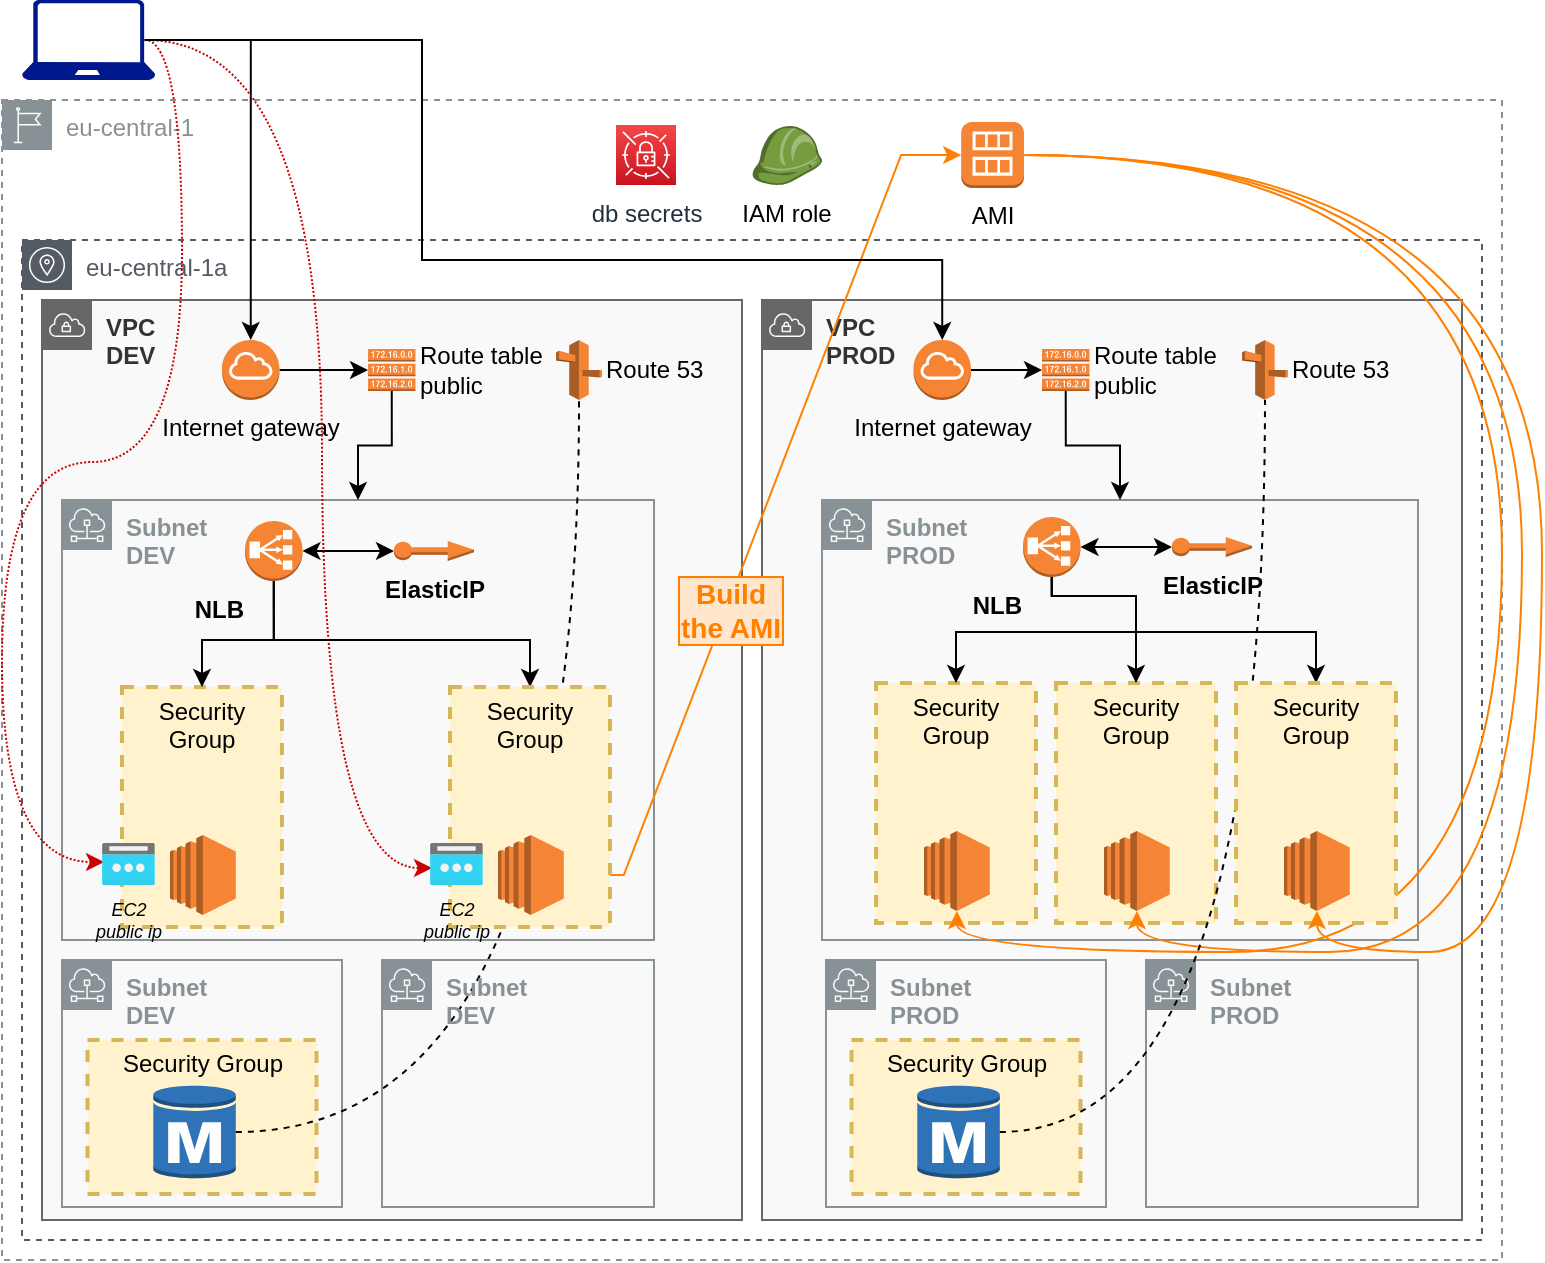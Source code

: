 <mxfile version="13.9.9" type="github">
  <diagram id="UUgaOf1F6qNWSPvY_eEi" name="Page-1">
    <mxGraphModel dx="946" dy="662" grid="1" gridSize="10" guides="1" tooltips="1" connect="1" arrows="1" fold="1" page="1" pageScale="1" pageWidth="827" pageHeight="1169" math="0" shadow="0">
      <root>
        <mxCell id="0" />
        <mxCell id="1" parent="0" />
        <mxCell id="LLyH-jrI4SZby10niK_6-6" value="eu-central-1" style="outlineConnect=0;gradientColor=none;html=1;whiteSpace=wrap;fontSize=12;fontStyle=0;shape=mxgraph.aws4.group;grIcon=mxgraph.aws4.group_region;strokeColor=#879196;fillColor=none;verticalAlign=top;align=left;spacingLeft=30;fontColor=#879196;dashed=1;" parent="1" vertex="1">
          <mxGeometry x="40" y="80" width="750" height="580" as="geometry" />
        </mxCell>
        <mxCell id="LLyH-jrI4SZby10niK_6-10" value="eu-central-1a" style="outlineConnect=0;gradientColor=none;html=1;whiteSpace=wrap;fontSize=12;fontStyle=0;shape=mxgraph.aws4.group;grIcon=mxgraph.aws4.group_availability_zone;strokeColor=#545B64;fillColor=none;verticalAlign=top;align=left;spacingLeft=30;fontColor=#545B64;dashed=1;" parent="1" vertex="1">
          <mxGeometry x="50" y="150" width="730" height="500" as="geometry" />
        </mxCell>
        <mxCell id="FU5zcwVCU_c94r31TygK-25" value="&lt;b&gt;VPC &lt;br&gt;PROD&lt;/b&gt;" style="outlineConnect=0;html=1;whiteSpace=wrap;fontSize=12;fontStyle=0;shape=mxgraph.aws4.group;grIcon=mxgraph.aws4.group_vpc;strokeColor=#666666;fillColor=#f5f5f5;verticalAlign=top;align=left;spacingLeft=30;dashed=0;fillOpacity=60;fontColor=#333333;" vertex="1" parent="1">
          <mxGeometry x="420" y="180" width="350" height="460" as="geometry" />
        </mxCell>
        <mxCell id="LLyH-jrI4SZby10niK_6-5" value="&lt;b&gt;VPC &lt;br&gt;DEV&lt;/b&gt;" style="outlineConnect=0;html=1;whiteSpace=wrap;fontSize=12;fontStyle=0;shape=mxgraph.aws4.group;grIcon=mxgraph.aws4.group_vpc;strokeColor=#666666;fillColor=#f5f5f5;verticalAlign=top;align=left;spacingLeft=30;dashed=0;fillOpacity=60;fontColor=#333333;" parent="1" vertex="1">
          <mxGeometry x="60" y="180" width="350" height="460" as="geometry" />
        </mxCell>
        <mxCell id="LLyH-jrI4SZby10niK_6-4" value="&lt;b&gt;Subnet &lt;br&gt;DEV&lt;/b&gt;" style="outlineConnect=0;gradientColor=none;html=1;whiteSpace=wrap;fontSize=12;fontStyle=0;shape=mxgraph.aws4.group;grIcon=mxgraph.aws4.group_subnet;strokeColor=#879196;fillColor=none;verticalAlign=top;align=left;spacingLeft=30;fontColor=#879196;dashed=0;" parent="1" vertex="1">
          <mxGeometry x="70" y="280" width="296" height="220" as="geometry" />
        </mxCell>
        <mxCell id="LLyH-jrI4SZby10niK_6-27" style="edgeStyle=orthogonalEdgeStyle;rounded=0;orthogonalLoop=1;jettySize=auto;html=1;exitX=1;exitY=0.5;exitDx=0;exitDy=0;exitPerimeter=0;entryX=0;entryY=0.5;entryDx=0;entryDy=0;entryPerimeter=0;" parent="1" source="LLyH-jrI4SZby10niK_6-2" target="LLyH-jrI4SZby10niK_6-19" edge="1">
          <mxGeometry relative="1" as="geometry" />
        </mxCell>
        <mxCell id="LLyH-jrI4SZby10niK_6-2" value="Internet gateway" style="outlineConnect=0;dashed=0;verticalLabelPosition=bottom;verticalAlign=top;align=center;html=1;shape=mxgraph.aws3.internet_gateway;fillColor=#F58534;gradientColor=none;" parent="1" vertex="1">
          <mxGeometry x="150" y="200" width="28.75" height="30" as="geometry" />
        </mxCell>
        <mxCell id="LLyH-jrI4SZby10niK_6-28" style="edgeStyle=orthogonalEdgeStyle;rounded=0;orthogonalLoop=1;jettySize=auto;html=1;exitX=0.92;exitY=0.5;exitDx=0;exitDy=0;exitPerimeter=0;entryX=0.5;entryY=0;entryDx=0;entryDy=0;entryPerimeter=0;" parent="1" source="LLyH-jrI4SZby10niK_6-12" target="LLyH-jrI4SZby10niK_6-2" edge="1">
          <mxGeometry relative="1" as="geometry" />
        </mxCell>
        <mxCell id="FU5zcwVCU_c94r31TygK-44" style="edgeStyle=orthogonalEdgeStyle;rounded=0;orthogonalLoop=1;jettySize=auto;html=1;exitX=0.92;exitY=0.5;exitDx=0;exitDy=0;exitPerimeter=0;entryX=0.038;entryY=0.449;entryDx=0;entryDy=0;entryPerimeter=0;labelBackgroundColor=none;fontSize=9;fontColor=#000000;align=center;curved=1;dashed=1;dashPattern=1 1;strokeColor=#CC0000;" edge="1" parent="1" source="LLyH-jrI4SZby10niK_6-12" target="FU5zcwVCU_c94r31TygK-41">
          <mxGeometry relative="1" as="geometry">
            <Array as="points">
              <mxPoint x="130" y="50" />
              <mxPoint x="130" y="261" />
              <mxPoint x="40" y="261" />
              <mxPoint x="40" y="461" />
            </Array>
          </mxGeometry>
        </mxCell>
        <mxCell id="FU5zcwVCU_c94r31TygK-46" style="edgeStyle=orthogonalEdgeStyle;curved=1;rounded=0;orthogonalLoop=1;jettySize=auto;html=1;exitX=0.92;exitY=0.5;exitDx=0;exitDy=0;exitPerimeter=0;entryX=0.038;entryY=0.591;entryDx=0;entryDy=0;entryPerimeter=0;dashed=1;dashPattern=1 1;labelBackgroundColor=none;strokeColor=#CC0000;fontSize=9;fontColor=#000000;align=center;" edge="1" parent="1" source="LLyH-jrI4SZby10niK_6-12" target="FU5zcwVCU_c94r31TygK-43">
          <mxGeometry relative="1" as="geometry">
            <Array as="points">
              <mxPoint x="200" y="50" />
              <mxPoint x="200" y="464" />
            </Array>
          </mxGeometry>
        </mxCell>
        <mxCell id="LLyH-jrI4SZby10niK_6-12" value="" style="aspect=fixed;pointerEvents=1;shadow=0;dashed=0;html=1;strokeColor=none;labelPosition=center;verticalLabelPosition=bottom;verticalAlign=top;align=center;fillColor=#00188D;shape=mxgraph.azure.laptop" parent="1" vertex="1">
          <mxGeometry x="50" y="30" width="66.66" height="40" as="geometry" />
        </mxCell>
        <mxCell id="LLyH-jrI4SZby10niK_6-16" value="&lt;b&gt;Subnet&lt;br&gt;PROD&lt;/b&gt;" style="outlineConnect=0;gradientColor=none;html=1;whiteSpace=wrap;fontSize=12;fontStyle=0;shape=mxgraph.aws4.group;grIcon=mxgraph.aws4.group_subnet;strokeColor=#879196;fillColor=none;verticalAlign=top;align=left;spacingLeft=30;fontColor=#879196;dashed=0;" parent="1" vertex="1">
          <mxGeometry x="450" y="280" width="298" height="220" as="geometry" />
        </mxCell>
        <mxCell id="LLyH-jrI4SZby10niK_6-24" style="edgeStyle=orthogonalEdgeStyle;rounded=0;orthogonalLoop=1;jettySize=auto;html=1;exitX=0.5;exitY=1;exitDx=0;exitDy=0;exitPerimeter=0;" parent="1" source="LLyH-jrI4SZby10niK_6-19" target="LLyH-jrI4SZby10niK_6-4" edge="1">
          <mxGeometry relative="1" as="geometry" />
        </mxCell>
        <mxCell id="LLyH-jrI4SZby10niK_6-19" value="Route table&lt;br&gt;public" style="outlineConnect=0;dashed=0;verticalLabelPosition=middle;verticalAlign=middle;align=left;html=1;shape=mxgraph.aws3.route_table;fillColor=#F58536;gradientColor=none;labelPosition=right;" parent="1" vertex="1">
          <mxGeometry x="223.02" y="204.5" width="23.71" height="21" as="geometry" />
        </mxCell>
        <mxCell id="Gg3K2ls2yGk3OWGE8Ab6-3" value="Route 53" style="outlineConnect=0;dashed=0;verticalLabelPosition=middle;verticalAlign=middle;align=left;html=1;shape=mxgraph.aws3.route_53;fillColor=#F58536;gradientColor=none;labelPosition=right;" parent="1" vertex="1">
          <mxGeometry x="317.02" y="200" width="22.98" height="30" as="geometry" />
        </mxCell>
        <mxCell id="WJ81USQerfGTGFu2v-6j-1" value="IAM role" style="outlineConnect=0;dashed=0;verticalLabelPosition=bottom;verticalAlign=top;align=center;html=1;shape=mxgraph.aws3.role;fillColor=#759C3E;gradientColor=none;" parent="1" vertex="1">
          <mxGeometry x="414.93" y="93" width="35.07" height="29.5" as="geometry" />
        </mxCell>
        <mxCell id="WJ81USQerfGTGFu2v-6j-3" value="db secrets" style="outlineConnect=0;fontColor=#232F3E;gradientColor=#F54749;gradientDirection=north;fillColor=#C7131F;strokeColor=#ffffff;dashed=0;verticalLabelPosition=bottom;verticalAlign=top;align=center;html=1;fontSize=12;fontStyle=0;aspect=fixed;shape=mxgraph.aws4.resourceIcon;resIcon=mxgraph.aws4.secrets_manager;" parent="1" vertex="1">
          <mxGeometry x="347" y="92.5" width="30" height="30" as="geometry" />
        </mxCell>
        <mxCell id="mmzX4yjb0Bl6ZRDBmCqj-1" value="Security Group" style="fontStyle=0;verticalAlign=top;align=center;spacingTop=-2;fillColor=#fff2cc;rounded=0;whiteSpace=wrap;html=1;strokeColor=#d6b656;strokeWidth=2;dashed=1;container=1;collapsible=0;expand=0;recursiveResize=0;" parent="1" vertex="1">
          <mxGeometry x="100" y="373.5" width="80" height="120" as="geometry" />
        </mxCell>
        <mxCell id="mmzX4yjb0Bl6ZRDBmCqj-2" value="" style="outlineConnect=0;dashed=0;verticalLabelPosition=bottom;verticalAlign=top;align=center;html=1;shape=mxgraph.aws3.ec2;fillColor=#F58534;gradientColor=none;" parent="mmzX4yjb0Bl6ZRDBmCqj-1" vertex="1">
          <mxGeometry x="24.0" y="74" width="32.9" height="40" as="geometry" />
        </mxCell>
        <mxCell id="mmzX4yjb0Bl6ZRDBmCqj-3" value="" style="shape=image;html=1;verticalAlign=top;verticalLabelPosition=bottom;labelBackgroundColor=#ffffff;imageAspect=0;aspect=fixed;image=https://cdn2.iconfinder.com/data/icons/nodejs-1/128/nodejs-128.png" parent="mmzX4yjb0Bl6ZRDBmCqj-1" vertex="1">
          <mxGeometry x="16.45" y="30" width="48" height="48" as="geometry" />
        </mxCell>
        <mxCell id="FU5zcwVCU_c94r31TygK-41" value="&lt;i style=&quot;font-size: 9px;&quot;&gt;EC2&lt;br style=&quot;font-size: 9px;&quot;&gt;public ip&lt;/i&gt;" style="aspect=fixed;html=1;points=[];align=center;image;fontSize=9;image=img/lib/azure2/networking/Public_IP_Addresses.svg;labelBackgroundColor=none;" vertex="1" parent="mmzX4yjb0Bl6ZRDBmCqj-1">
          <mxGeometry x="-10" y="78" width="26.45" height="21.16" as="geometry" />
        </mxCell>
        <mxCell id="mmzX4yjb0Bl6ZRDBmCqj-11" value="&lt;b&gt;Subnet&lt;br&gt;DEV&lt;/b&gt;" style="outlineConnect=0;gradientColor=none;html=1;whiteSpace=wrap;fontSize=12;fontStyle=0;shape=mxgraph.aws4.group;grIcon=mxgraph.aws4.group_subnet;strokeColor=#879196;fillColor=none;verticalAlign=top;align=left;spacingLeft=30;fontColor=#879196;dashed=0;" parent="1" vertex="1">
          <mxGeometry x="70" y="510" width="140" height="123.5" as="geometry" />
        </mxCell>
        <mxCell id="LLyH-jrI4SZby10niK_6-3" value="Security Group" style="fontStyle=0;verticalAlign=top;align=center;spacingTop=-2;fillColor=#fff2cc;rounded=0;whiteSpace=wrap;html=1;strokeColor=#d6b656;strokeWidth=2;dashed=1;container=1;collapsible=0;expand=0;recursiveResize=0;" parent="1" vertex="1">
          <mxGeometry x="82.75" y="550" width="114.5" height="77" as="geometry" />
        </mxCell>
        <mxCell id="LLyH-jrI4SZby10niK_6-1" value="" style="outlineConnect=0;dashed=0;verticalLabelPosition=bottom;verticalAlign=top;align=center;html=1;shape=mxgraph.aws3.rds_db_instance;fillColor=#2E73B8;gradientColor=none;" parent="LLyH-jrI4SZby10niK_6-3" vertex="1">
          <mxGeometry x="32.9" y="22" width="41.25" height="48" as="geometry" />
        </mxCell>
        <mxCell id="mmzX4yjb0Bl6ZRDBmCqj-20" style="edgeStyle=orthogonalEdgeStyle;rounded=0;orthogonalLoop=1;jettySize=auto;html=1;exitX=0.5;exitY=1;exitDx=0;exitDy=0;exitPerimeter=0;entryX=0.5;entryY=0;entryDx=0;entryDy=0;" parent="1" source="mmzX4yjb0Bl6ZRDBmCqj-15" target="mmzX4yjb0Bl6ZRDBmCqj-4" edge="1">
          <mxGeometry relative="1" as="geometry">
            <Array as="points">
              <mxPoint x="176" y="350" />
              <mxPoint x="304" y="350" />
            </Array>
          </mxGeometry>
        </mxCell>
        <mxCell id="mmzX4yjb0Bl6ZRDBmCqj-26" style="edgeStyle=orthogonalEdgeStyle;rounded=0;orthogonalLoop=1;jettySize=auto;html=1;exitX=0.5;exitY=1;exitDx=0;exitDy=0;exitPerimeter=0;entryX=0.5;entryY=0;entryDx=0;entryDy=0;startArrow=none;startFill=0;" parent="1" source="mmzX4yjb0Bl6ZRDBmCqj-15" target="mmzX4yjb0Bl6ZRDBmCqj-1" edge="1">
          <mxGeometry relative="1" as="geometry">
            <Array as="points">
              <mxPoint x="176" y="350" />
              <mxPoint x="140" y="350" />
            </Array>
          </mxGeometry>
        </mxCell>
        <mxCell id="mmzX4yjb0Bl6ZRDBmCqj-15" value="&lt;b&gt;NLB&lt;/b&gt;" style="outlineConnect=0;dashed=0;verticalLabelPosition=bottom;verticalAlign=top;align=right;html=1;shape=mxgraph.aws3.classic_load_balancer;fillColor=#F58534;gradientColor=none;labelPosition=left;" parent="1" vertex="1">
          <mxGeometry x="161.5" y="290.5" width="28.75" height="30" as="geometry" />
        </mxCell>
        <mxCell id="mmzX4yjb0Bl6ZRDBmCqj-23" value="" style="edgeStyle=orthogonalEdgeStyle;rounded=0;orthogonalLoop=1;jettySize=auto;html=1;startArrow=classic;startFill=1;" parent="1" source="mmzX4yjb0Bl6ZRDBmCqj-22" target="mmzX4yjb0Bl6ZRDBmCqj-15" edge="1">
          <mxGeometry relative="1" as="geometry" />
        </mxCell>
        <mxCell id="mmzX4yjb0Bl6ZRDBmCqj-22" value="&lt;b&gt;ElasticIP&lt;/b&gt;" style="outlineConnect=0;dashed=0;verticalLabelPosition=bottom;verticalAlign=top;align=center;html=1;shape=mxgraph.aws3.elastic_ip;fillColor=#F58534;gradientColor=none;" parent="1" vertex="1">
          <mxGeometry x="236" y="300.5" width="40" height="10" as="geometry" />
        </mxCell>
        <mxCell id="FU5zcwVCU_c94r31TygK-1" value="Security Group" style="fontStyle=0;verticalAlign=top;align=center;spacingTop=-2;fillColor=#fff2cc;rounded=0;whiteSpace=wrap;html=1;strokeColor=#d6b656;strokeWidth=2;dashed=1;container=1;collapsible=0;expand=0;recursiveResize=0;" vertex="1" parent="1">
          <mxGeometry x="477" y="371.5" width="80" height="120" as="geometry" />
        </mxCell>
        <mxCell id="FU5zcwVCU_c94r31TygK-2" value="" style="outlineConnect=0;dashed=0;verticalLabelPosition=bottom;verticalAlign=top;align=center;html=1;shape=mxgraph.aws3.ec2;fillColor=#F58534;gradientColor=none;" vertex="1" parent="FU5zcwVCU_c94r31TygK-1">
          <mxGeometry x="24.0" y="74" width="32.9" height="40" as="geometry" />
        </mxCell>
        <mxCell id="FU5zcwVCU_c94r31TygK-3" value="" style="shape=image;html=1;verticalAlign=top;verticalLabelPosition=bottom;labelBackgroundColor=#ffffff;imageAspect=0;aspect=fixed;image=https://cdn2.iconfinder.com/data/icons/nodejs-1/128/nodejs-128.png" vertex="1" parent="FU5zcwVCU_c94r31TygK-1">
          <mxGeometry x="16.45" y="30" width="48" height="48" as="geometry" />
        </mxCell>
        <mxCell id="FU5zcwVCU_c94r31TygK-4" value="Security Group" style="fontStyle=0;verticalAlign=top;align=center;spacingTop=-2;fillColor=#fff2cc;rounded=0;whiteSpace=wrap;html=1;strokeColor=#d6b656;strokeWidth=2;dashed=1;container=1;collapsible=0;expand=0;recursiveResize=0;" vertex="1" parent="1">
          <mxGeometry x="567" y="371.5" width="80" height="120" as="geometry" />
        </mxCell>
        <mxCell id="FU5zcwVCU_c94r31TygK-5" value="" style="outlineConnect=0;dashed=0;verticalLabelPosition=bottom;verticalAlign=top;align=center;html=1;shape=mxgraph.aws3.ec2;fillColor=#F58534;gradientColor=none;" vertex="1" parent="FU5zcwVCU_c94r31TygK-4">
          <mxGeometry x="24.0" y="74" width="32.9" height="40" as="geometry" />
        </mxCell>
        <mxCell id="FU5zcwVCU_c94r31TygK-6" value="" style="shape=image;html=1;verticalAlign=top;verticalLabelPosition=bottom;labelBackgroundColor=#ffffff;imageAspect=0;aspect=fixed;image=https://cdn2.iconfinder.com/data/icons/nodejs-1/128/nodejs-128.png" vertex="1" parent="FU5zcwVCU_c94r31TygK-4">
          <mxGeometry x="16.45" y="30" width="48" height="48" as="geometry" />
        </mxCell>
        <mxCell id="FU5zcwVCU_c94r31TygK-10" style="edgeStyle=orthogonalEdgeStyle;rounded=0;orthogonalLoop=1;jettySize=auto;html=1;exitX=0.5;exitY=1;exitDx=0;exitDy=0;exitPerimeter=0;entryX=0.5;entryY=0;entryDx=0;entryDy=0;" edge="1" parent="1" source="FU5zcwVCU_c94r31TygK-13" target="FU5zcwVCU_c94r31TygK-7">
          <mxGeometry relative="1" as="geometry">
            <Array as="points">
              <mxPoint x="565" y="328" />
              <mxPoint x="607" y="328" />
              <mxPoint x="607" y="346" />
              <mxPoint x="697" y="346" />
            </Array>
          </mxGeometry>
        </mxCell>
        <mxCell id="FU5zcwVCU_c94r31TygK-11" style="edgeStyle=orthogonalEdgeStyle;rounded=0;orthogonalLoop=1;jettySize=auto;html=1;exitX=0.5;exitY=1;exitDx=0;exitDy=0;exitPerimeter=0;entryX=0.5;entryY=0;entryDx=0;entryDy=0;" edge="1" parent="1" source="FU5zcwVCU_c94r31TygK-13" target="FU5zcwVCU_c94r31TygK-1">
          <mxGeometry relative="1" as="geometry">
            <Array as="points">
              <mxPoint x="565" y="328" />
              <mxPoint x="607" y="328" />
              <mxPoint x="607" y="346" />
              <mxPoint x="517" y="346" />
            </Array>
          </mxGeometry>
        </mxCell>
        <mxCell id="FU5zcwVCU_c94r31TygK-12" style="edgeStyle=orthogonalEdgeStyle;rounded=0;orthogonalLoop=1;jettySize=auto;html=1;exitX=0.5;exitY=1;exitDx=0;exitDy=0;exitPerimeter=0;entryX=0.5;entryY=0;entryDx=0;entryDy=0;startArrow=none;startFill=0;" edge="1" parent="1" source="FU5zcwVCU_c94r31TygK-13" target="FU5zcwVCU_c94r31TygK-4">
          <mxGeometry relative="1" as="geometry">
            <Array as="points">
              <mxPoint x="565" y="328" />
              <mxPoint x="607" y="328" />
            </Array>
          </mxGeometry>
        </mxCell>
        <mxCell id="FU5zcwVCU_c94r31TygK-13" value="&lt;b&gt;NLB&lt;/b&gt;" style="outlineConnect=0;dashed=0;verticalLabelPosition=bottom;verticalAlign=top;align=right;html=1;shape=mxgraph.aws3.classic_load_balancer;fillColor=#F58534;gradientColor=none;labelPosition=left;" vertex="1" parent="1">
          <mxGeometry x="550.5" y="288.5" width="28.75" height="30" as="geometry" />
        </mxCell>
        <mxCell id="FU5zcwVCU_c94r31TygK-14" value="" style="edgeStyle=orthogonalEdgeStyle;rounded=0;orthogonalLoop=1;jettySize=auto;html=1;startArrow=classic;startFill=1;" edge="1" parent="1" source="FU5zcwVCU_c94r31TygK-15" target="FU5zcwVCU_c94r31TygK-13">
          <mxGeometry relative="1" as="geometry" />
        </mxCell>
        <mxCell id="FU5zcwVCU_c94r31TygK-15" value="&lt;b&gt;ElasticIP&lt;/b&gt;" style="outlineConnect=0;dashed=0;verticalLabelPosition=bottom;verticalAlign=top;align=center;html=1;shape=mxgraph.aws3.elastic_ip;fillColor=#F58534;gradientColor=none;" vertex="1" parent="1">
          <mxGeometry x="625" y="298.5" width="40" height="10" as="geometry" />
        </mxCell>
        <mxCell id="FU5zcwVCU_c94r31TygK-19" style="edgeStyle=orthogonalEdgeStyle;curved=1;rounded=0;orthogonalLoop=1;jettySize=auto;html=1;exitX=1;exitY=0.5;exitDx=0;exitDy=0;exitPerimeter=0;entryX=0.5;entryY=1;entryDx=0;entryDy=0;entryPerimeter=0;labelBackgroundColor=#FFE6CC;fontColor=#FF8000;align=center;strokeColor=#FF8000;" edge="1" parent="1" source="FU5zcwVCU_c94r31TygK-16" target="FU5zcwVCU_c94r31TygK-5">
          <mxGeometry relative="1" as="geometry">
            <Array as="points">
              <mxPoint x="800" y="108" />
              <mxPoint x="800" y="506" />
              <mxPoint x="608" y="506" />
            </Array>
          </mxGeometry>
        </mxCell>
        <mxCell id="FU5zcwVCU_c94r31TygK-20" style="edgeStyle=orthogonalEdgeStyle;curved=1;rounded=0;orthogonalLoop=1;jettySize=auto;html=1;exitX=1;exitY=0.5;exitDx=0;exitDy=0;exitPerimeter=0;entryX=0.5;entryY=1;entryDx=0;entryDy=0;entryPerimeter=0;labelBackgroundColor=#FFE6CC;fontColor=#FF8000;align=center;strokeColor=#FF8000;" edge="1" parent="1" source="FU5zcwVCU_c94r31TygK-16" target="FU5zcwVCU_c94r31TygK-2">
          <mxGeometry relative="1" as="geometry">
            <Array as="points">
              <mxPoint x="790" y="108" />
              <mxPoint x="790" y="506" />
              <mxPoint x="518" y="506" />
            </Array>
          </mxGeometry>
        </mxCell>
        <mxCell id="FU5zcwVCU_c94r31TygK-16" value="AMI" style="outlineConnect=0;dashed=0;verticalLabelPosition=bottom;verticalAlign=top;align=center;html=1;shape=mxgraph.aws3.ami;fillColor=#F58534;gradientColor=none;" vertex="1" parent="1">
          <mxGeometry x="519.57" y="91" width="31.43" height="33" as="geometry" />
        </mxCell>
        <mxCell id="FU5zcwVCU_c94r31TygK-17" value="&lt;b&gt;&lt;font style=&quot;font-size: 14px&quot;&gt;Build &lt;br&gt;the AMI&lt;/font&gt;&lt;/b&gt;" style="edgeStyle=entityRelationEdgeStyle;rounded=0;orthogonalLoop=1;jettySize=auto;html=1;exitX=1;exitY=0.5;exitDx=0;exitDy=0;exitPerimeter=0;entryX=0;entryY=0.5;entryDx=0;entryDy=0;entryPerimeter=0;elbow=vertical;labelPosition=left;verticalLabelPosition=middle;align=center;verticalAlign=middle;labelBackgroundColor=#FFE6CC;horizontal=1;spacingTop=9;spacingRight=3;fontColor=#FF8000;labelBorderColor=#FF8000;strokeColor=#FF8000;spacingLeft=17;" edge="1" parent="1" source="mmzX4yjb0Bl6ZRDBmCqj-5" target="FU5zcwVCU_c94r31TygK-16">
          <mxGeometry x="-0.214" y="6" relative="1" as="geometry">
            <mxPoint as="offset" />
          </mxGeometry>
        </mxCell>
        <mxCell id="FU5zcwVCU_c94r31TygK-31" style="edgeStyle=orthogonalEdgeStyle;rounded=0;orthogonalLoop=1;jettySize=auto;html=1;exitX=0.5;exitY=1;exitDx=0;exitDy=0;exitPerimeter=0;labelBackgroundColor=none;align=center;" edge="1" parent="1" source="FU5zcwVCU_c94r31TygK-26" target="LLyH-jrI4SZby10niK_6-16">
          <mxGeometry relative="1" as="geometry" />
        </mxCell>
        <mxCell id="FU5zcwVCU_c94r31TygK-26" value="Route table&lt;br&gt;public" style="outlineConnect=0;dashed=0;verticalLabelPosition=middle;verticalAlign=middle;align=left;html=1;shape=mxgraph.aws3.route_table;fillColor=#F58536;gradientColor=none;labelPosition=right;" vertex="1" parent="1">
          <mxGeometry x="560" y="204.5" width="23.71" height="21" as="geometry" />
        </mxCell>
        <mxCell id="FU5zcwVCU_c94r31TygK-27" value="Route 53" style="outlineConnect=0;dashed=0;verticalLabelPosition=middle;verticalAlign=middle;align=left;html=1;shape=mxgraph.aws3.route_53;fillColor=#F58536;gradientColor=none;labelPosition=right;" vertex="1" parent="1">
          <mxGeometry x="660" y="200" width="22.98" height="30" as="geometry" />
        </mxCell>
        <mxCell id="FU5zcwVCU_c94r31TygK-32" style="edgeStyle=orthogonalEdgeStyle;rounded=0;orthogonalLoop=1;jettySize=auto;html=1;exitX=1;exitY=0.5;exitDx=0;exitDy=0;exitPerimeter=0;entryX=0;entryY=0.5;entryDx=0;entryDy=0;entryPerimeter=0;labelBackgroundColor=none;strokeColor=#000000;fontColor=#000000;align=center;" edge="1" parent="1" source="FU5zcwVCU_c94r31TygK-28" target="FU5zcwVCU_c94r31TygK-26">
          <mxGeometry relative="1" as="geometry" />
        </mxCell>
        <mxCell id="FU5zcwVCU_c94r31TygK-28" value="Internet gateway" style="outlineConnect=0;dashed=0;verticalLabelPosition=bottom;verticalAlign=top;align=center;html=1;shape=mxgraph.aws3.internet_gateway;fillColor=#F58534;gradientColor=none;" vertex="1" parent="1">
          <mxGeometry x="495.75" y="200" width="28.75" height="30" as="geometry" />
        </mxCell>
        <mxCell id="FU5zcwVCU_c94r31TygK-29" style="edgeStyle=orthogonalEdgeStyle;rounded=0;orthogonalLoop=1;jettySize=auto;html=1;exitX=0.92;exitY=0.5;exitDx=0;exitDy=0;exitPerimeter=0;entryX=0.5;entryY=0;entryDx=0;entryDy=0;entryPerimeter=0;" edge="1" parent="1" source="LLyH-jrI4SZby10niK_6-12" target="FU5zcwVCU_c94r31TygK-28">
          <mxGeometry relative="1" as="geometry">
            <mxPoint x="121.327" y="60" as="sourcePoint" />
            <mxPoint x="154.375" y="210" as="targetPoint" />
            <Array as="points">
              <mxPoint x="250" y="50" />
              <mxPoint x="250" y="160" />
              <mxPoint x="510" y="160" />
            </Array>
          </mxGeometry>
        </mxCell>
        <mxCell id="Gg3K2ls2yGk3OWGE8Ab6-6" style="edgeStyle=orthogonalEdgeStyle;rounded=0;orthogonalLoop=1;jettySize=auto;html=1;entryX=0.5;entryY=1;entryDx=0;entryDy=0;entryPerimeter=0;endArrow=none;endFill=0;curved=1;dashed=1;" parent="1" source="LLyH-jrI4SZby10niK_6-1" target="Gg3K2ls2yGk3OWGE8Ab6-3" edge="1">
          <mxGeometry relative="1" as="geometry">
            <mxPoint x="181.45" y="450" as="sourcePoint" />
            <mxPoint x="502.49" y="235" as="targetPoint" />
          </mxGeometry>
        </mxCell>
        <mxCell id="mmzX4yjb0Bl6ZRDBmCqj-4" value="Security Group" style="fontStyle=0;verticalAlign=top;align=center;spacingTop=-2;fillColor=#fff2cc;rounded=0;whiteSpace=wrap;html=1;strokeColor=#d6b656;strokeWidth=2;dashed=1;container=1;collapsible=0;expand=0;recursiveResize=0;" parent="1" vertex="1">
          <mxGeometry x="264" y="373.5" width="80" height="120" as="geometry" />
        </mxCell>
        <mxCell id="mmzX4yjb0Bl6ZRDBmCqj-5" value="" style="outlineConnect=0;dashed=0;verticalLabelPosition=bottom;verticalAlign=top;align=center;html=1;shape=mxgraph.aws3.ec2;fillColor=#F58534;gradientColor=none;" parent="mmzX4yjb0Bl6ZRDBmCqj-4" vertex="1">
          <mxGeometry x="24.0" y="74" width="32.9" height="40" as="geometry" />
        </mxCell>
        <mxCell id="mmzX4yjb0Bl6ZRDBmCqj-6" value="" style="shape=image;html=1;verticalAlign=top;verticalLabelPosition=bottom;labelBackgroundColor=#ffffff;imageAspect=0;aspect=fixed;image=https://cdn2.iconfinder.com/data/icons/nodejs-1/128/nodejs-128.png" parent="mmzX4yjb0Bl6ZRDBmCqj-4" vertex="1">
          <mxGeometry x="16.45" y="30" width="48" height="48" as="geometry" />
        </mxCell>
        <mxCell id="FU5zcwVCU_c94r31TygK-43" value="&lt;i style=&quot;font-size: 9px;&quot;&gt;EC2&lt;br style=&quot;font-size: 9px;&quot;&gt;public ip&lt;/i&gt;" style="aspect=fixed;html=1;points=[];align=center;image;fontSize=9;image=img/lib/azure2/networking/Public_IP_Addresses.svg;labelBackgroundColor=none;" vertex="1" parent="mmzX4yjb0Bl6ZRDBmCqj-4">
          <mxGeometry x="-10" y="78" width="26.45" height="21.16" as="geometry" />
        </mxCell>
        <mxCell id="FU5zcwVCU_c94r31TygK-35" value="&lt;b&gt;Subnet&lt;br&gt;DEV&lt;/b&gt;" style="outlineConnect=0;gradientColor=none;html=1;whiteSpace=wrap;fontSize=12;fontStyle=0;shape=mxgraph.aws4.group;grIcon=mxgraph.aws4.group_subnet;strokeColor=#879196;fillColor=none;verticalAlign=top;align=left;spacingLeft=30;fontColor=#879196;dashed=0;" vertex="1" parent="1">
          <mxGeometry x="230" y="510" width="136" height="123.5" as="geometry" />
        </mxCell>
        <mxCell id="FU5zcwVCU_c94r31TygK-36" value="&lt;b&gt;Subnet&lt;br&gt;PROD&lt;br&gt;&lt;/b&gt;" style="outlineConnect=0;gradientColor=none;html=1;whiteSpace=wrap;fontSize=12;fontStyle=0;shape=mxgraph.aws4.group;grIcon=mxgraph.aws4.group_subnet;strokeColor=#879196;fillColor=none;verticalAlign=top;align=left;spacingLeft=30;fontColor=#879196;dashed=0;" vertex="1" parent="1">
          <mxGeometry x="452" y="510" width="140" height="123.5" as="geometry" />
        </mxCell>
        <mxCell id="FU5zcwVCU_c94r31TygK-37" value="Security Group" style="fontStyle=0;verticalAlign=top;align=center;spacingTop=-2;fillColor=#fff2cc;rounded=0;whiteSpace=wrap;html=1;strokeColor=#d6b656;strokeWidth=2;dashed=1;container=1;collapsible=0;expand=0;recursiveResize=0;" vertex="1" parent="1">
          <mxGeometry x="464.75" y="550" width="114.5" height="77" as="geometry" />
        </mxCell>
        <mxCell id="FU5zcwVCU_c94r31TygK-38" value="" style="outlineConnect=0;dashed=0;verticalLabelPosition=bottom;verticalAlign=top;align=center;html=1;shape=mxgraph.aws3.rds_db_instance;fillColor=#2E73B8;gradientColor=none;" vertex="1" parent="FU5zcwVCU_c94r31TygK-37">
          <mxGeometry x="32.9" y="22" width="41.25" height="48" as="geometry" />
        </mxCell>
        <mxCell id="FU5zcwVCU_c94r31TygK-39" value="&lt;b&gt;Subnet&lt;br&gt;PROD&lt;br&gt;&lt;/b&gt;" style="outlineConnect=0;gradientColor=none;html=1;whiteSpace=wrap;fontSize=12;fontStyle=0;shape=mxgraph.aws4.group;grIcon=mxgraph.aws4.group_subnet;strokeColor=#879196;fillColor=none;verticalAlign=top;align=left;spacingLeft=30;fontColor=#879196;dashed=0;" vertex="1" parent="1">
          <mxGeometry x="612" y="510" width="136" height="123.5" as="geometry" />
        </mxCell>
        <mxCell id="FU5zcwVCU_c94r31TygK-33" style="edgeStyle=orthogonalEdgeStyle;rounded=0;orthogonalLoop=1;jettySize=auto;html=1;entryX=0.5;entryY=1;entryDx=0;entryDy=0;entryPerimeter=0;endArrow=none;endFill=0;curved=1;dashed=1;exitX=1;exitY=0.5;exitDx=0;exitDy=0;exitPerimeter=0;" edge="1" parent="1" source="FU5zcwVCU_c94r31TygK-38" target="FU5zcwVCU_c94r31TygK-27">
          <mxGeometry relative="1" as="geometry">
            <mxPoint x="638.25" y="596" as="sourcePoint" />
            <mxPoint x="338.51" y="240" as="targetPoint" />
          </mxGeometry>
        </mxCell>
        <mxCell id="FU5zcwVCU_c94r31TygK-7" value="Security Group" style="fontStyle=0;verticalAlign=top;align=center;spacingTop=-2;fillColor=#fff2cc;rounded=0;whiteSpace=wrap;html=1;strokeColor=#d6b656;strokeWidth=2;dashed=1;container=1;collapsible=0;expand=0;recursiveResize=0;" vertex="1" parent="1">
          <mxGeometry x="657" y="371.5" width="80" height="120" as="geometry" />
        </mxCell>
        <mxCell id="FU5zcwVCU_c94r31TygK-8" value="" style="outlineConnect=0;dashed=0;verticalLabelPosition=bottom;verticalAlign=top;align=center;html=1;shape=mxgraph.aws3.ec2;fillColor=#F58534;gradientColor=none;" vertex="1" parent="FU5zcwVCU_c94r31TygK-7">
          <mxGeometry x="24.0" y="74" width="32.9" height="40" as="geometry" />
        </mxCell>
        <mxCell id="FU5zcwVCU_c94r31TygK-9" value="" style="shape=image;html=1;verticalAlign=top;verticalLabelPosition=bottom;labelBackgroundColor=#ffffff;imageAspect=0;aspect=fixed;image=https://cdn2.iconfinder.com/data/icons/nodejs-1/128/nodejs-128.png" vertex="1" parent="FU5zcwVCU_c94r31TygK-7">
          <mxGeometry x="16.45" y="30" width="48" height="48" as="geometry" />
        </mxCell>
        <mxCell id="FU5zcwVCU_c94r31TygK-18" style="edgeStyle=orthogonalEdgeStyle;rounded=0;orthogonalLoop=1;jettySize=auto;html=1;exitX=1;exitY=0.5;exitDx=0;exitDy=0;exitPerimeter=0;entryX=0.5;entryY=1;entryDx=0;entryDy=0;entryPerimeter=0;labelBackgroundColor=#FFE6CC;fontColor=#FF8000;align=center;curved=1;strokeColor=#FF8000;" edge="1" parent="1" source="FU5zcwVCU_c94r31TygK-16" target="FU5zcwVCU_c94r31TygK-8">
          <mxGeometry relative="1" as="geometry">
            <Array as="points">
              <mxPoint x="810" y="108" />
              <mxPoint x="810" y="506" />
              <mxPoint x="698" y="506" />
            </Array>
          </mxGeometry>
        </mxCell>
      </root>
    </mxGraphModel>
  </diagram>
</mxfile>
